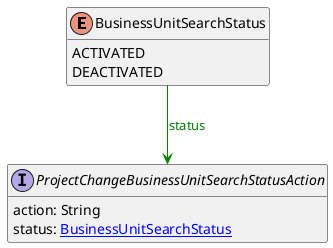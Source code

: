 @startuml

hide methods
enum BusinessUnitSearchStatus {
    ACTIVATED
    DEACTIVATED
}
interface ProjectChangeBusinessUnitSearchStatusAction [[ProjectChangeBusinessUnitSearchStatusAction.svg]]  {
    action: String
    status: [[BusinessUnitSearchStatus.svg BusinessUnitSearchStatus]]
}
BusinessUnitSearchStatus --> ProjectChangeBusinessUnitSearchStatusAction #green;text:green : "status"
@enduml
